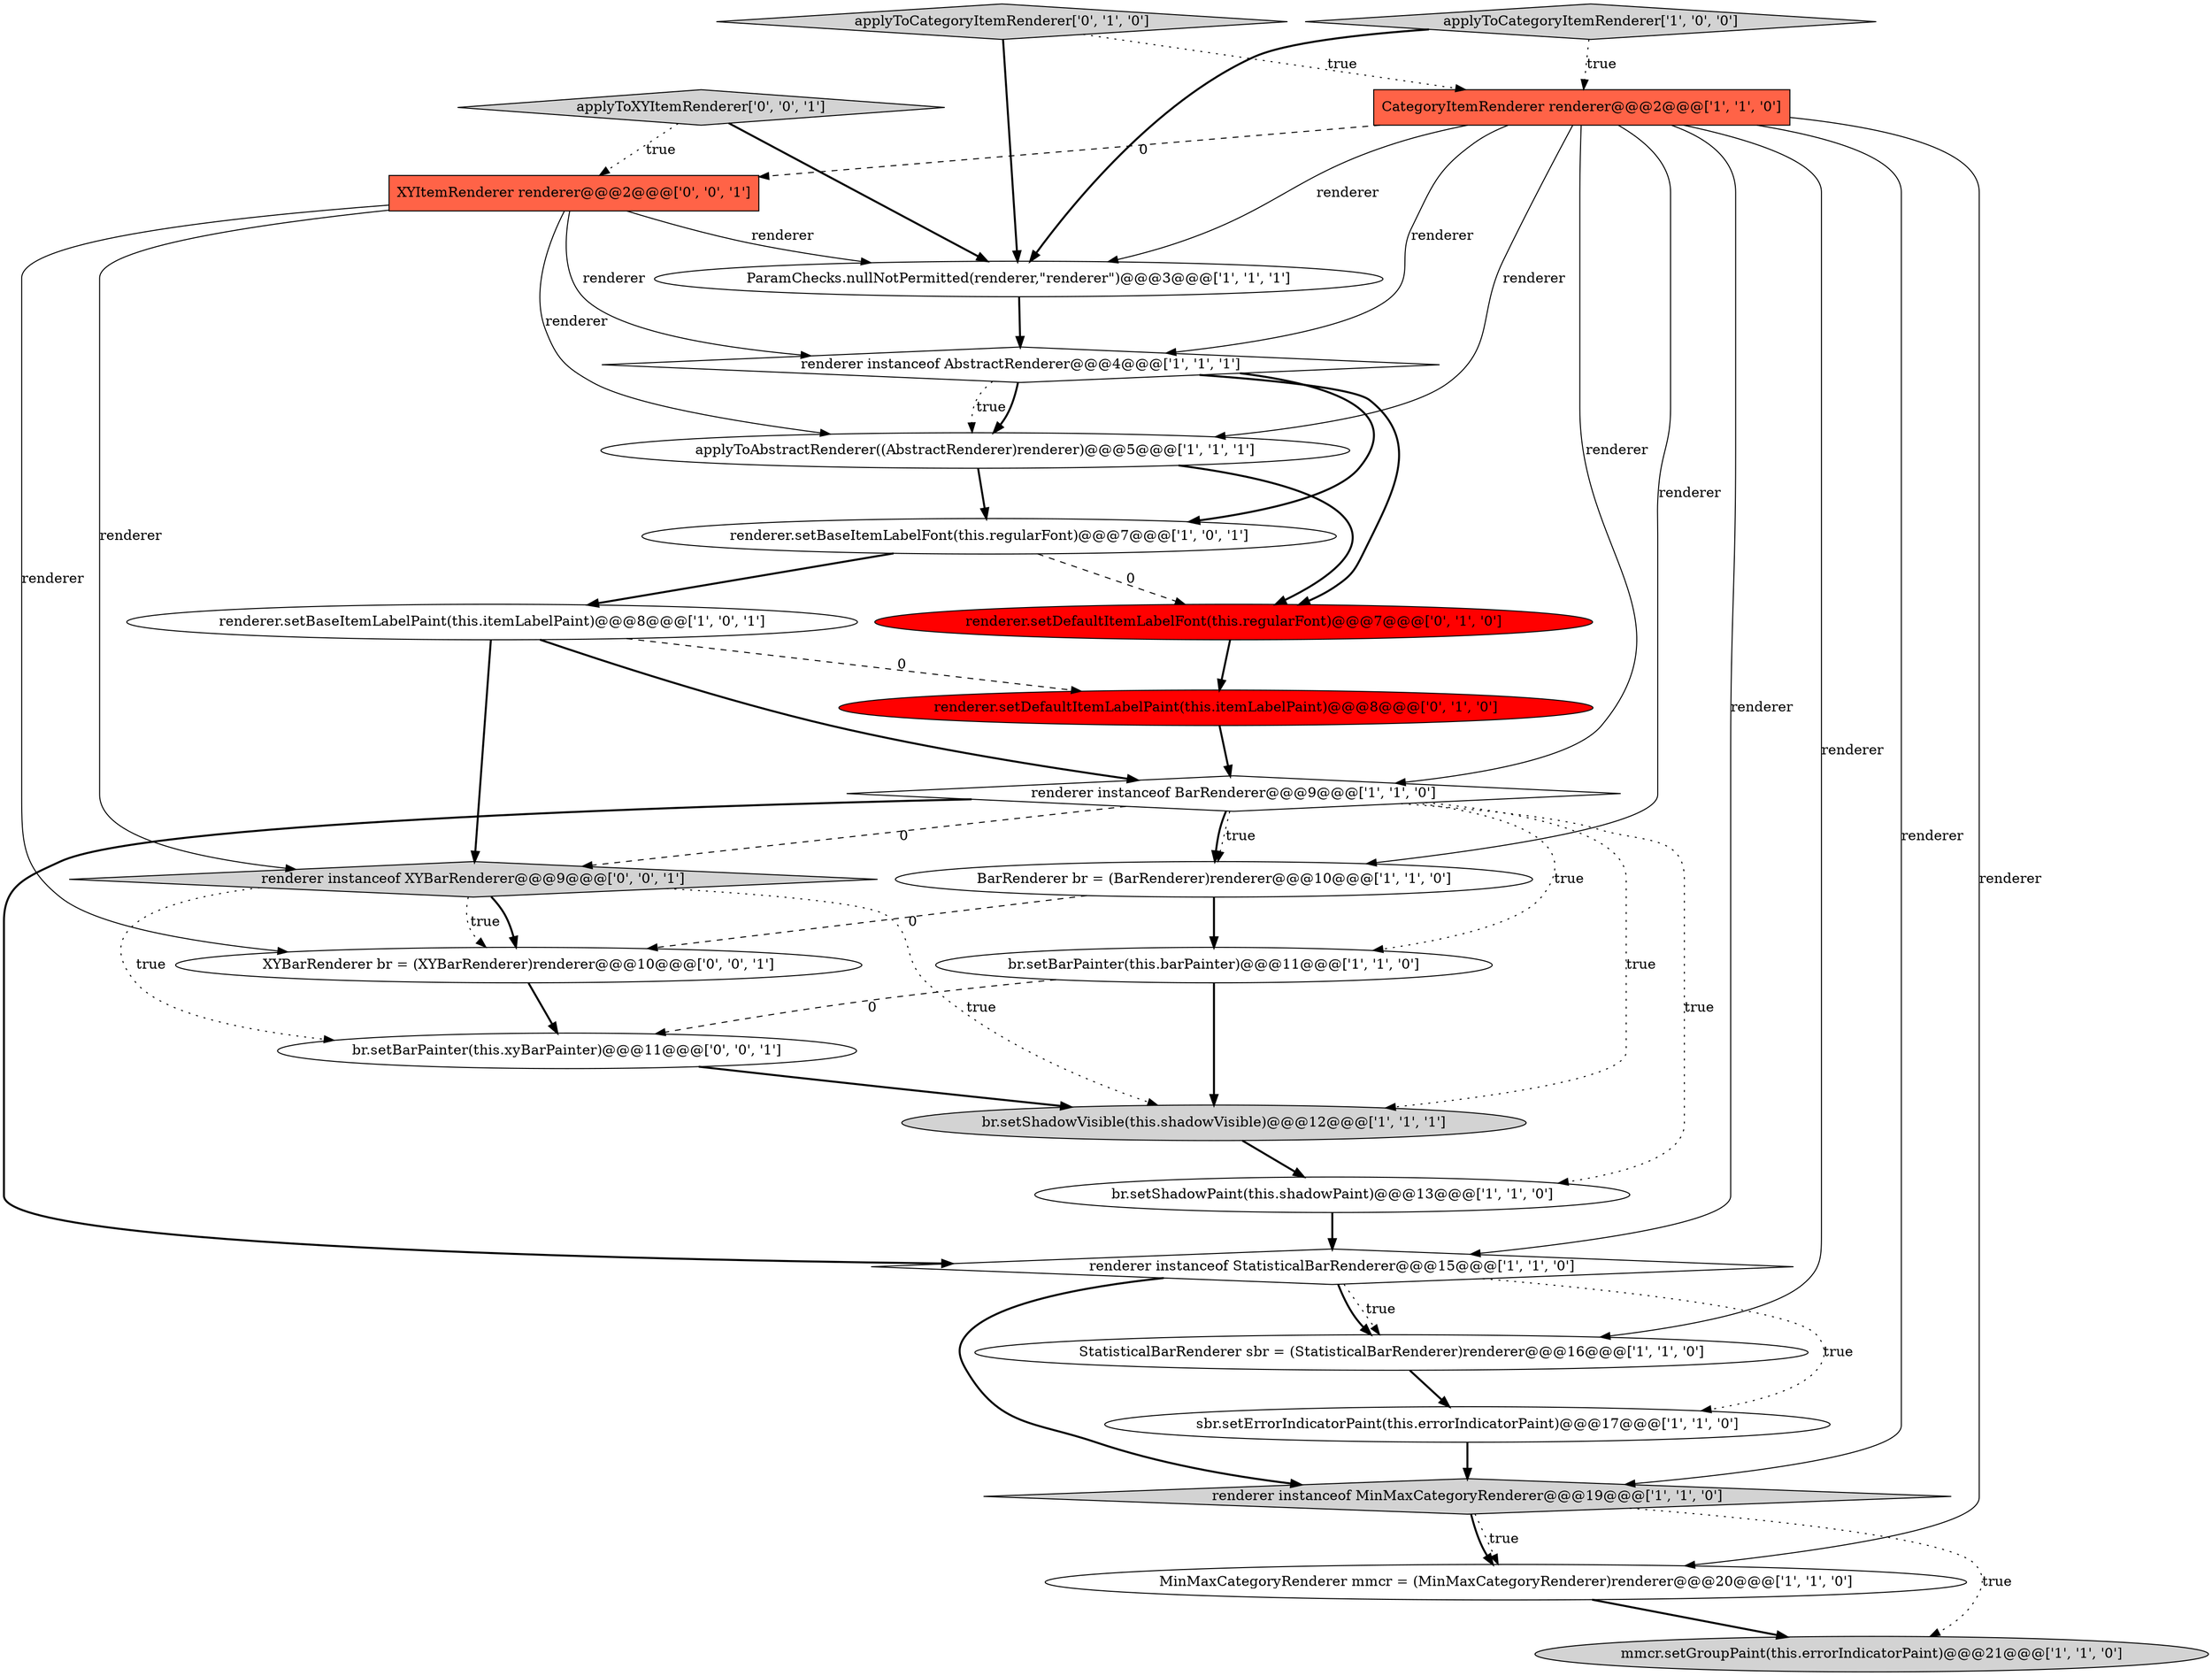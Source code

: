 digraph {
15 [style = filled, label = "MinMaxCategoryRenderer mmcr = (MinMaxCategoryRenderer)renderer@@@20@@@['1', '1', '0']", fillcolor = white, shape = ellipse image = "AAA0AAABBB1BBB"];
9 [style = filled, label = "renderer.setBaseItemLabelFont(this.regularFont)@@@7@@@['1', '0', '1']", fillcolor = white, shape = ellipse image = "AAA0AAABBB1BBB"];
10 [style = filled, label = "renderer instanceof StatisticalBarRenderer@@@15@@@['1', '1', '0']", fillcolor = white, shape = diamond image = "AAA0AAABBB1BBB"];
3 [style = filled, label = "renderer.setBaseItemLabelPaint(this.itemLabelPaint)@@@8@@@['1', '0', '1']", fillcolor = white, shape = ellipse image = "AAA0AAABBB1BBB"];
6 [style = filled, label = "CategoryItemRenderer renderer@@@2@@@['1', '1', '0']", fillcolor = tomato, shape = box image = "AAA0AAABBB1BBB"];
24 [style = filled, label = "XYItemRenderer renderer@@@2@@@['0', '0', '1']", fillcolor = tomato, shape = box image = "AAA0AAABBB3BBB"];
16 [style = filled, label = "BarRenderer br = (BarRenderer)renderer@@@10@@@['1', '1', '0']", fillcolor = white, shape = ellipse image = "AAA0AAABBB1BBB"];
4 [style = filled, label = "renderer instanceof AbstractRenderer@@@4@@@['1', '1', '1']", fillcolor = white, shape = diamond image = "AAA0AAABBB1BBB"];
21 [style = filled, label = "renderer instanceof XYBarRenderer@@@9@@@['0', '0', '1']", fillcolor = lightgray, shape = diamond image = "AAA0AAABBB3BBB"];
18 [style = filled, label = "renderer.setDefaultItemLabelFont(this.regularFont)@@@7@@@['0', '1', '0']", fillcolor = red, shape = ellipse image = "AAA1AAABBB2BBB"];
1 [style = filled, label = "renderer instanceof BarRenderer@@@9@@@['1', '1', '0']", fillcolor = white, shape = diamond image = "AAA0AAABBB1BBB"];
17 [style = filled, label = "renderer instanceof MinMaxCategoryRenderer@@@19@@@['1', '1', '0']", fillcolor = lightgray, shape = diamond image = "AAA0AAABBB1BBB"];
12 [style = filled, label = "applyToCategoryItemRenderer['1', '0', '0']", fillcolor = lightgray, shape = diamond image = "AAA0AAABBB1BBB"];
14 [style = filled, label = "ParamChecks.nullNotPermitted(renderer,\"renderer\")@@@3@@@['1', '1', '1']", fillcolor = white, shape = ellipse image = "AAA0AAABBB1BBB"];
23 [style = filled, label = "applyToXYItemRenderer['0', '0', '1']", fillcolor = lightgray, shape = diamond image = "AAA0AAABBB3BBB"];
8 [style = filled, label = "br.setBarPainter(this.barPainter)@@@11@@@['1', '1', '0']", fillcolor = white, shape = ellipse image = "AAA0AAABBB1BBB"];
0 [style = filled, label = "mmcr.setGroupPaint(this.errorIndicatorPaint)@@@21@@@['1', '1', '0']", fillcolor = lightgray, shape = ellipse image = "AAA0AAABBB1BBB"];
25 [style = filled, label = "XYBarRenderer br = (XYBarRenderer)renderer@@@10@@@['0', '0', '1']", fillcolor = white, shape = ellipse image = "AAA0AAABBB3BBB"];
13 [style = filled, label = "br.setShadowVisible(this.shadowVisible)@@@12@@@['1', '1', '1']", fillcolor = lightgray, shape = ellipse image = "AAA0AAABBB1BBB"];
22 [style = filled, label = "br.setBarPainter(this.xyBarPainter)@@@11@@@['0', '0', '1']", fillcolor = white, shape = ellipse image = "AAA0AAABBB3BBB"];
5 [style = filled, label = "StatisticalBarRenderer sbr = (StatisticalBarRenderer)renderer@@@16@@@['1', '1', '0']", fillcolor = white, shape = ellipse image = "AAA0AAABBB1BBB"];
2 [style = filled, label = "sbr.setErrorIndicatorPaint(this.errorIndicatorPaint)@@@17@@@['1', '1', '0']", fillcolor = white, shape = ellipse image = "AAA0AAABBB1BBB"];
7 [style = filled, label = "applyToAbstractRenderer((AbstractRenderer)renderer)@@@5@@@['1', '1', '1']", fillcolor = white, shape = ellipse image = "AAA0AAABBB1BBB"];
20 [style = filled, label = "applyToCategoryItemRenderer['0', '1', '0']", fillcolor = lightgray, shape = diamond image = "AAA0AAABBB2BBB"];
11 [style = filled, label = "br.setShadowPaint(this.shadowPaint)@@@13@@@['1', '1', '0']", fillcolor = white, shape = ellipse image = "AAA0AAABBB1BBB"];
19 [style = filled, label = "renderer.setDefaultItemLabelPaint(this.itemLabelPaint)@@@8@@@['0', '1', '0']", fillcolor = red, shape = ellipse image = "AAA1AAABBB2BBB"];
2->17 [style = bold, label=""];
4->9 [style = bold, label=""];
20->6 [style = dotted, label="true"];
6->5 [style = solid, label="renderer"];
17->0 [style = dotted, label="true"];
24->25 [style = solid, label="renderer"];
6->17 [style = solid, label="renderer"];
3->1 [style = bold, label=""];
16->8 [style = bold, label=""];
25->22 [style = bold, label=""];
16->25 [style = dashed, label="0"];
24->21 [style = solid, label="renderer"];
9->18 [style = dashed, label="0"];
1->11 [style = dotted, label="true"];
18->19 [style = bold, label=""];
4->7 [style = dotted, label="true"];
21->22 [style = dotted, label="true"];
10->17 [style = bold, label=""];
4->18 [style = bold, label=""];
6->7 [style = solid, label="renderer"];
20->14 [style = bold, label=""];
1->21 [style = dashed, label="0"];
21->25 [style = bold, label=""];
10->5 [style = dotted, label="true"];
13->11 [style = bold, label=""];
4->7 [style = bold, label=""];
3->19 [style = dashed, label="0"];
23->14 [style = bold, label=""];
7->9 [style = bold, label=""];
1->13 [style = dotted, label="true"];
24->14 [style = solid, label="renderer"];
21->25 [style = dotted, label="true"];
19->1 [style = bold, label=""];
5->2 [style = bold, label=""];
8->22 [style = dashed, label="0"];
17->15 [style = dotted, label="true"];
10->5 [style = bold, label=""];
10->2 [style = dotted, label="true"];
12->6 [style = dotted, label="true"];
1->16 [style = bold, label=""];
11->10 [style = bold, label=""];
6->24 [style = dashed, label="0"];
24->4 [style = solid, label="renderer"];
15->0 [style = bold, label=""];
12->14 [style = bold, label=""];
17->15 [style = bold, label=""];
1->8 [style = dotted, label="true"];
6->15 [style = solid, label="renderer"];
6->14 [style = solid, label="renderer"];
7->18 [style = bold, label=""];
9->3 [style = bold, label=""];
24->7 [style = solid, label="renderer"];
3->21 [style = bold, label=""];
21->13 [style = dotted, label="true"];
1->16 [style = dotted, label="true"];
22->13 [style = bold, label=""];
6->4 [style = solid, label="renderer"];
1->10 [style = bold, label=""];
6->1 [style = solid, label="renderer"];
23->24 [style = dotted, label="true"];
6->10 [style = solid, label="renderer"];
6->16 [style = solid, label="renderer"];
8->13 [style = bold, label=""];
14->4 [style = bold, label=""];
}
